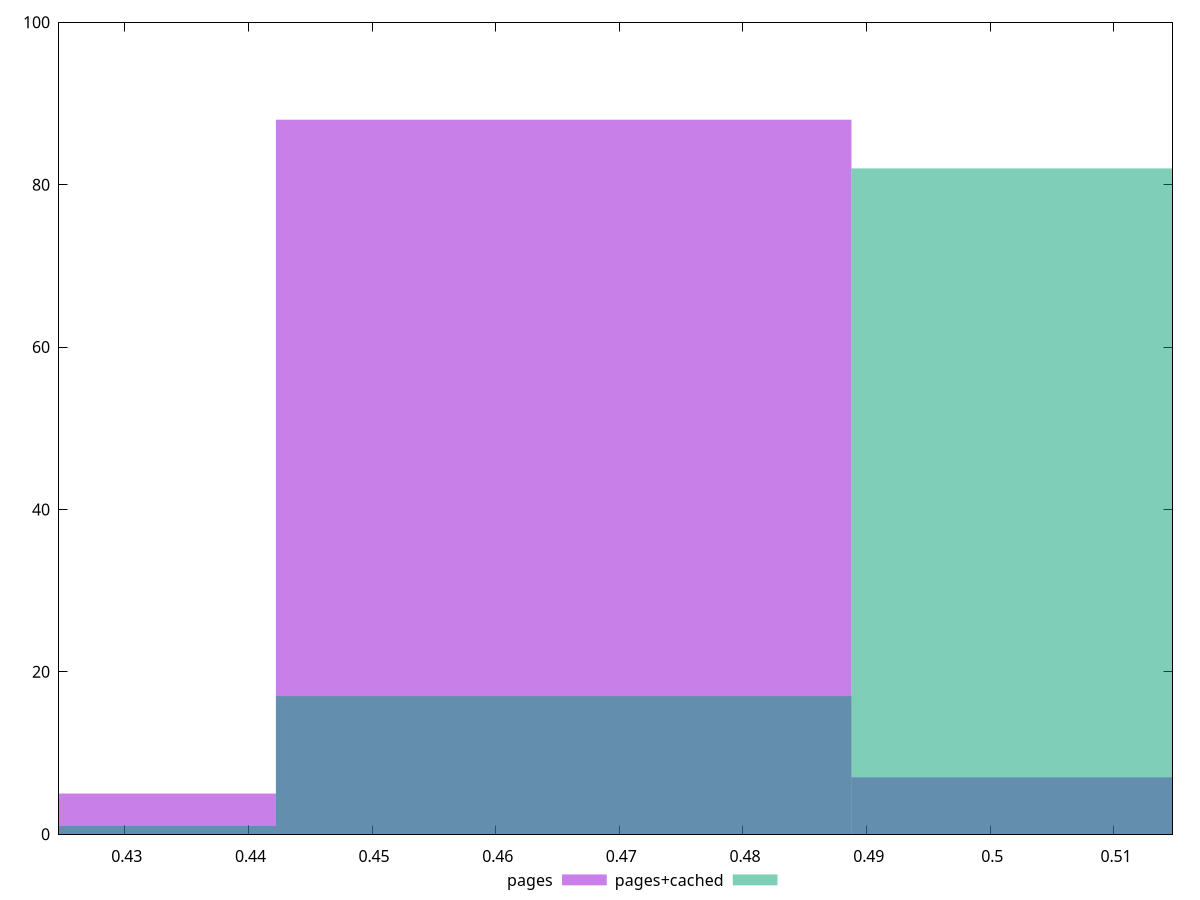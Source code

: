 reset

$pages <<EOF
0.4654980250180686 88
0.5120478275198754 7
0.41894822251626174 5
EOF

$pagesCached <<EOF
0.41894822251626174 1
0.4654980250180686 17
0.5120478275198754 82
EOF

set key outside below
set boxwidth 0.04654980250180686
set xrange [0.42467893186738165:0.5147377674396766]
set yrange [0:100]
set trange [0:100]
set style fill transparent solid 0.5 noborder
set terminal svg size 640, 500 enhanced background rgb 'white'
set output "report_00018_2021-02-10T15-25-16.877Z/meta/pScore/comparison/histogram/0_vs_1.svg"

plot $pages title "pages" with boxes, \
     $pagesCached title "pages+cached" with boxes

reset
